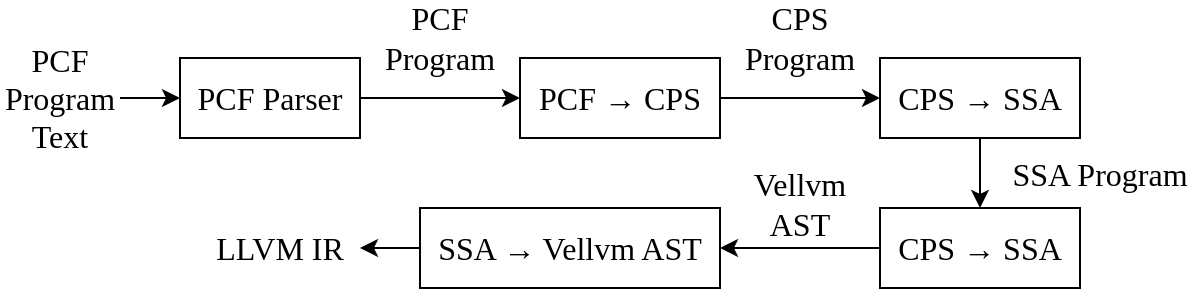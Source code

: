 <mxfile version="20.8.13" type="github">
  <diagram name="第 1 页" id="SK5onqbqt3w3e6Erg7ZF">
    <mxGraphModel dx="877" dy="535" grid="1" gridSize="10" guides="1" tooltips="1" connect="1" arrows="1" fold="1" page="1" pageScale="1" pageWidth="827" pageHeight="1169" math="0" shadow="0">
      <root>
        <mxCell id="0" />
        <mxCell id="1" parent="0" />
        <mxCell id="h27i9BGJYEJWcCs8Se6V-23" value="" style="edgeStyle=orthogonalEdgeStyle;rounded=0;orthogonalLoop=1;jettySize=auto;html=1;fontFamily=Times New Roman;fontSize=16;fontColor=#000000;" edge="1" parent="1" source="h27i9BGJYEJWcCs8Se6V-21" target="h27i9BGJYEJWcCs8Se6V-22">
          <mxGeometry relative="1" as="geometry" />
        </mxCell>
        <mxCell id="h27i9BGJYEJWcCs8Se6V-21" value="PCF Parser" style="rounded=0;whiteSpace=wrap;html=1;labelBackgroundColor=#ffffff;fontFamily=Times New Roman;fontSize=16;fontColor=#000000;" vertex="1" parent="1">
          <mxGeometry x="190" y="280" width="90" height="40" as="geometry" />
        </mxCell>
        <mxCell id="h27i9BGJYEJWcCs8Se6V-25" value="" style="edgeStyle=orthogonalEdgeStyle;rounded=0;orthogonalLoop=1;jettySize=auto;html=1;fontFamily=Times New Roman;fontSize=16;fontColor=#000000;" edge="1" parent="1" source="h27i9BGJYEJWcCs8Se6V-22" target="h27i9BGJYEJWcCs8Se6V-24">
          <mxGeometry relative="1" as="geometry" />
        </mxCell>
        <mxCell id="h27i9BGJYEJWcCs8Se6V-22" value="PCF&amp;nbsp;→ CPS" style="rounded=0;whiteSpace=wrap;html=1;labelBackgroundColor=#ffffff;fontFamily=Times New Roman;fontSize=16;fontColor=#000000;" vertex="1" parent="1">
          <mxGeometry x="360" y="280" width="100" height="40" as="geometry" />
        </mxCell>
        <mxCell id="h27i9BGJYEJWcCs8Se6V-28" value="" style="edgeStyle=orthogonalEdgeStyle;rounded=0;orthogonalLoop=1;jettySize=auto;html=1;fontFamily=Times New Roman;fontSize=16;fontColor=#000000;" edge="1" parent="1" source="h27i9BGJYEJWcCs8Se6V-24" target="h27i9BGJYEJWcCs8Se6V-27">
          <mxGeometry relative="1" as="geometry" />
        </mxCell>
        <mxCell id="h27i9BGJYEJWcCs8Se6V-24" value="CPS → SSA" style="rounded=0;whiteSpace=wrap;html=1;labelBackgroundColor=#ffffff;fontFamily=Times New Roman;fontSize=16;fontColor=#000000;" vertex="1" parent="1">
          <mxGeometry x="540" y="280" width="100" height="40" as="geometry" />
        </mxCell>
        <mxCell id="h27i9BGJYEJWcCs8Se6V-30" value="" style="edgeStyle=orthogonalEdgeStyle;rounded=0;orthogonalLoop=1;jettySize=auto;html=1;fontFamily=Times New Roman;fontSize=16;fontColor=#000000;" edge="1" parent="1" source="h27i9BGJYEJWcCs8Se6V-27" target="h27i9BGJYEJWcCs8Se6V-29">
          <mxGeometry relative="1" as="geometry" />
        </mxCell>
        <mxCell id="h27i9BGJYEJWcCs8Se6V-27" value="CPS → SSA" style="rounded=0;whiteSpace=wrap;html=1;labelBackgroundColor=#ffffff;fontFamily=Times New Roman;fontSize=16;fontColor=#000000;" vertex="1" parent="1">
          <mxGeometry x="540" y="355" width="100" height="40" as="geometry" />
        </mxCell>
        <mxCell id="h27i9BGJYEJWcCs8Se6V-36" value="" style="edgeStyle=orthogonalEdgeStyle;rounded=0;orthogonalLoop=1;jettySize=auto;html=1;fontFamily=Times New Roman;fontSize=16;fontColor=#000000;" edge="1" parent="1" source="h27i9BGJYEJWcCs8Se6V-29" target="h27i9BGJYEJWcCs8Se6V-35">
          <mxGeometry relative="1" as="geometry" />
        </mxCell>
        <mxCell id="h27i9BGJYEJWcCs8Se6V-29" value="SSA → Vellvm AST" style="rounded=0;whiteSpace=wrap;html=1;labelBackgroundColor=#ffffff;fontFamily=Times New Roman;fontSize=16;fontColor=#000000;" vertex="1" parent="1">
          <mxGeometry x="310" y="355" width="150" height="40" as="geometry" />
        </mxCell>
        <mxCell id="h27i9BGJYEJWcCs8Se6V-34" value="" style="edgeStyle=orthogonalEdgeStyle;rounded=0;orthogonalLoop=1;jettySize=auto;html=1;fontFamily=Times New Roman;fontSize=16;fontColor=#000000;" edge="1" parent="1" source="h27i9BGJYEJWcCs8Se6V-33" target="h27i9BGJYEJWcCs8Se6V-21">
          <mxGeometry relative="1" as="geometry" />
        </mxCell>
        <mxCell id="h27i9BGJYEJWcCs8Se6V-33" value="PCF Program Text" style="text;html=1;strokeColor=none;fillColor=none;align=center;verticalAlign=middle;whiteSpace=wrap;rounded=0;fontSize=16;fontFamily=Times New Roman;fontColor=#000000;" vertex="1" parent="1">
          <mxGeometry x="100" y="285" width="60" height="30" as="geometry" />
        </mxCell>
        <mxCell id="h27i9BGJYEJWcCs8Se6V-35" value="LLVM IR" style="text;html=1;strokeColor=none;fillColor=none;align=center;verticalAlign=middle;whiteSpace=wrap;rounded=0;fontSize=16;fontFamily=Times New Roman;fontColor=#000000;" vertex="1" parent="1">
          <mxGeometry x="200" y="360" width="80" height="30" as="geometry" />
        </mxCell>
        <mxCell id="h27i9BGJYEJWcCs8Se6V-37" value="PCF Program" style="text;html=1;strokeColor=none;fillColor=none;align=center;verticalAlign=middle;whiteSpace=wrap;rounded=0;fontSize=16;fontFamily=Times New Roman;fontColor=#000000;" vertex="1" parent="1">
          <mxGeometry x="290" y="255" width="60" height="30" as="geometry" />
        </mxCell>
        <mxCell id="h27i9BGJYEJWcCs8Se6V-38" value="CPS Program" style="text;html=1;strokeColor=none;fillColor=none;align=center;verticalAlign=middle;whiteSpace=wrap;rounded=0;fontSize=16;fontFamily=Times New Roman;fontColor=#000000;" vertex="1" parent="1">
          <mxGeometry x="470" y="262.5" width="60" height="15" as="geometry" />
        </mxCell>
        <mxCell id="h27i9BGJYEJWcCs8Se6V-39" value="SSA Program" style="text;html=1;strokeColor=none;fillColor=none;align=center;verticalAlign=middle;whiteSpace=wrap;rounded=0;fontSize=16;fontFamily=Times New Roman;fontColor=#000000;" vertex="1" parent="1">
          <mxGeometry x="600" y="330" width="100" height="15" as="geometry" />
        </mxCell>
        <mxCell id="h27i9BGJYEJWcCs8Se6V-40" value="Vellvm AST" style="text;html=1;strokeColor=none;fillColor=none;align=center;verticalAlign=middle;whiteSpace=wrap;rounded=0;fontSize=16;fontFamily=Times New Roman;fontColor=#000000;" vertex="1" parent="1">
          <mxGeometry x="460" y="345" width="80" height="15" as="geometry" />
        </mxCell>
      </root>
    </mxGraphModel>
  </diagram>
</mxfile>
